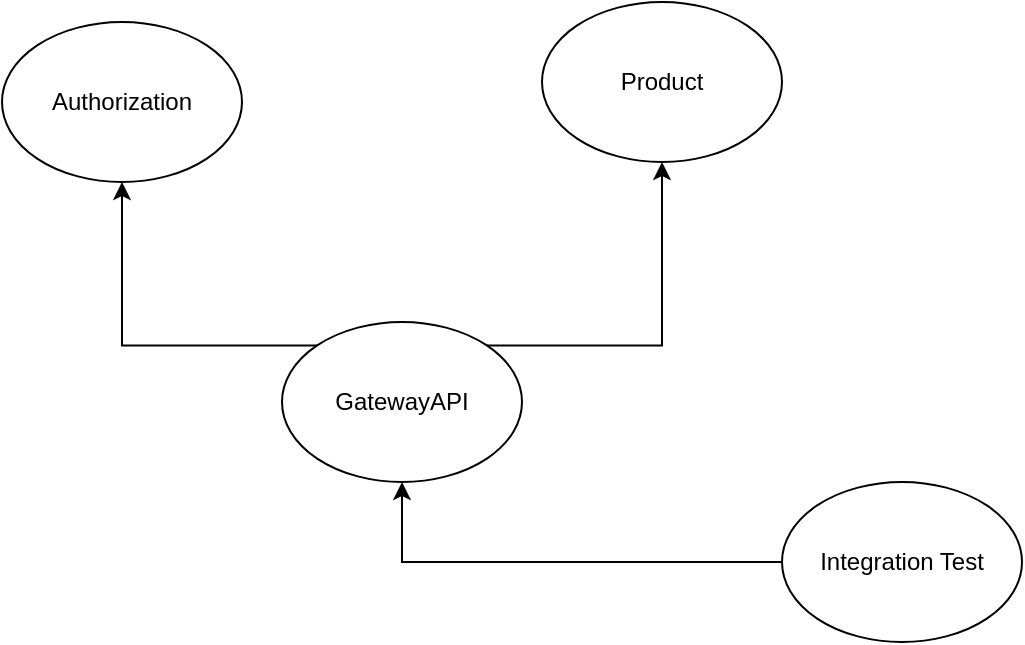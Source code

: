 <mxfile version="13.6.0" type="device"><diagram id="qwiZyaNJBwHqMf3ZtYTJ" name="Page-1"><mxGraphModel dx="992" dy="568" grid="1" gridSize="10" guides="1" tooltips="1" connect="1" arrows="1" fold="1" page="1" pageScale="1" pageWidth="850" pageHeight="1100" math="0" shadow="0"><root><mxCell id="0"/><mxCell id="1" parent="0"/><mxCell id="KRKhXuFyJ29uZuG4Lu2w-4" style="edgeStyle=orthogonalEdgeStyle;rounded=0;orthogonalLoop=1;jettySize=auto;html=1;exitX=0;exitY=0;exitDx=0;exitDy=0;entryX=0.5;entryY=1;entryDx=0;entryDy=0;" edge="1" parent="1" source="KRKhXuFyJ29uZuG4Lu2w-1" target="KRKhXuFyJ29uZuG4Lu2w-2"><mxGeometry relative="1" as="geometry"/></mxCell><mxCell id="KRKhXuFyJ29uZuG4Lu2w-5" style="edgeStyle=orthogonalEdgeStyle;rounded=0;orthogonalLoop=1;jettySize=auto;html=1;exitX=1;exitY=0;exitDx=0;exitDy=0;entryX=0.5;entryY=1;entryDx=0;entryDy=0;" edge="1" parent="1" source="KRKhXuFyJ29uZuG4Lu2w-1" target="KRKhXuFyJ29uZuG4Lu2w-3"><mxGeometry relative="1" as="geometry"/></mxCell><mxCell id="KRKhXuFyJ29uZuG4Lu2w-1" value="GatewayAPI" style="ellipse;whiteSpace=wrap;html=1;" vertex="1" parent="1"><mxGeometry x="250" y="240" width="120" height="80" as="geometry"/></mxCell><mxCell id="KRKhXuFyJ29uZuG4Lu2w-2" value="Authorization" style="ellipse;whiteSpace=wrap;html=1;" vertex="1" parent="1"><mxGeometry x="110" y="90" width="120" height="80" as="geometry"/></mxCell><mxCell id="KRKhXuFyJ29uZuG4Lu2w-3" value="Product" style="ellipse;whiteSpace=wrap;html=1;" vertex="1" parent="1"><mxGeometry x="380" y="80" width="120" height="80" as="geometry"/></mxCell><mxCell id="KRKhXuFyJ29uZuG4Lu2w-7" style="edgeStyle=orthogonalEdgeStyle;rounded=0;orthogonalLoop=1;jettySize=auto;html=1;exitX=0;exitY=0.5;exitDx=0;exitDy=0;entryX=0.5;entryY=1;entryDx=0;entryDy=0;" edge="1" parent="1" source="KRKhXuFyJ29uZuG4Lu2w-6" target="KRKhXuFyJ29uZuG4Lu2w-1"><mxGeometry relative="1" as="geometry"/></mxCell><mxCell id="KRKhXuFyJ29uZuG4Lu2w-6" value="Integration Test" style="ellipse;whiteSpace=wrap;html=1;" vertex="1" parent="1"><mxGeometry x="500" y="320" width="120" height="80" as="geometry"/></mxCell></root></mxGraphModel></diagram></mxfile>
